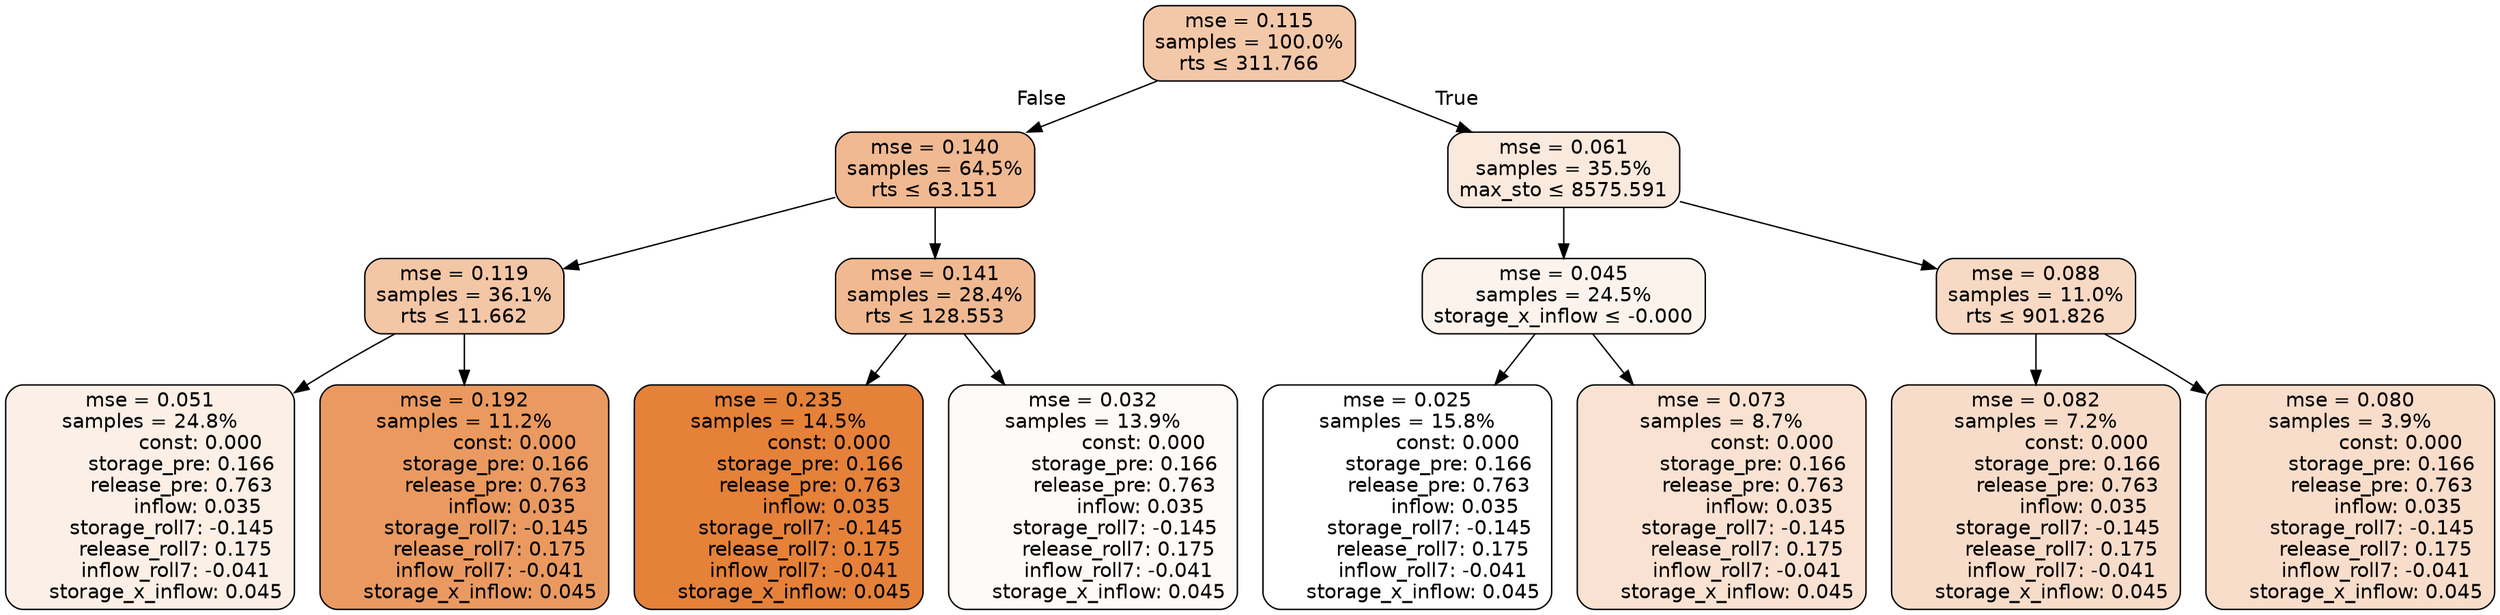 digraph tree {
node [shape=rectangle, style="filled, rounded", color="black", fontname=helvetica] ;
edge [fontname=helvetica] ;
	"0" [label="mse = 0.115
samples = 100.0%
rts &le; 311.766", fillcolor="#f3c8a9"]
	"1" [label="mse = 0.140
samples = 64.5%
rts &le; 63.151", fillcolor="#f0b992"]
	"2" [label="mse = 0.119
samples = 36.1%
rts &le; 11.662", fillcolor="#f3c6a6"]
	"3" [label="mse = 0.051
samples = 24.8%
                const: 0.000
          storage_pre: 0.166
          release_pre: 0.763
               inflow: 0.035
       storage_roll7: -0.145
        release_roll7: 0.175
        inflow_roll7: -0.041
     storage_x_inflow: 0.045", fillcolor="#fbefe6"]
	"4" [label="mse = 0.192
samples = 11.2%
                const: 0.000
          storage_pre: 0.166
          release_pre: 0.763
               inflow: 0.035
       storage_roll7: -0.145
        release_roll7: 0.175
        inflow_roll7: -0.041
     storage_x_inflow: 0.045", fillcolor="#ea9a60"]
	"5" [label="mse = 0.141
samples = 28.4%
rts &le; 128.553", fillcolor="#f0b991"]
	"6" [label="mse = 0.235
samples = 14.5%
                const: 0.000
          storage_pre: 0.166
          release_pre: 0.763
               inflow: 0.035
       storage_roll7: -0.145
        release_roll7: 0.175
        inflow_roll7: -0.041
     storage_x_inflow: 0.045", fillcolor="#e58139"]
	"7" [label="mse = 0.032
samples = 13.9%
                const: 0.000
          storage_pre: 0.166
          release_pre: 0.763
               inflow: 0.035
       storage_roll7: -0.145
        release_roll7: 0.175
        inflow_roll7: -0.041
     storage_x_inflow: 0.045", fillcolor="#fefaf8"]
	"8" [label="mse = 0.061
samples = 35.5%
max_sto &le; 8575.591", fillcolor="#fae9dd"]
	"9" [label="mse = 0.045
samples = 24.5%
storage_x_inflow &le; -0.000", fillcolor="#fcf3ec"]
	"10" [label="mse = 0.025
samples = 15.8%
                const: 0.000
          storage_pre: 0.166
          release_pre: 0.763
               inflow: 0.035
       storage_roll7: -0.145
        release_roll7: 0.175
        inflow_roll7: -0.041
     storage_x_inflow: 0.045", fillcolor="#ffffff"]
	"11" [label="mse = 0.073
samples = 8.7%
                const: 0.000
          storage_pre: 0.166
          release_pre: 0.763
               inflow: 0.035
       storage_roll7: -0.145
        release_roll7: 0.175
        inflow_roll7: -0.041
     storage_x_inflow: 0.045", fillcolor="#f9e2d1"]
	"12" [label="mse = 0.088
samples = 11.0%
rts &le; 901.826", fillcolor="#f7d9c4"]
	"13" [label="mse = 0.082
samples = 7.2%
                const: 0.000
          storage_pre: 0.166
          release_pre: 0.763
               inflow: 0.035
       storage_roll7: -0.145
        release_roll7: 0.175
        inflow_roll7: -0.041
     storage_x_inflow: 0.045", fillcolor="#f7dcc9"]
	"14" [label="mse = 0.080
samples = 3.9%
                const: 0.000
          storage_pre: 0.166
          release_pre: 0.763
               inflow: 0.035
       storage_roll7: -0.145
        release_roll7: 0.175
        inflow_roll7: -0.041
     storage_x_inflow: 0.045", fillcolor="#f8ddca"]

	"0" -> "1" [labeldistance=2.5, labelangle=45, headlabel="False"]
	"1" -> "2"
	"2" -> "3"
	"2" -> "4"
	"1" -> "5"
	"5" -> "6"
	"5" -> "7"
	"0" -> "8" [labeldistance=2.5, labelangle=-45, headlabel="True"]
	"8" -> "9"
	"9" -> "10"
	"9" -> "11"
	"8" -> "12"
	"12" -> "13"
	"12" -> "14"
}